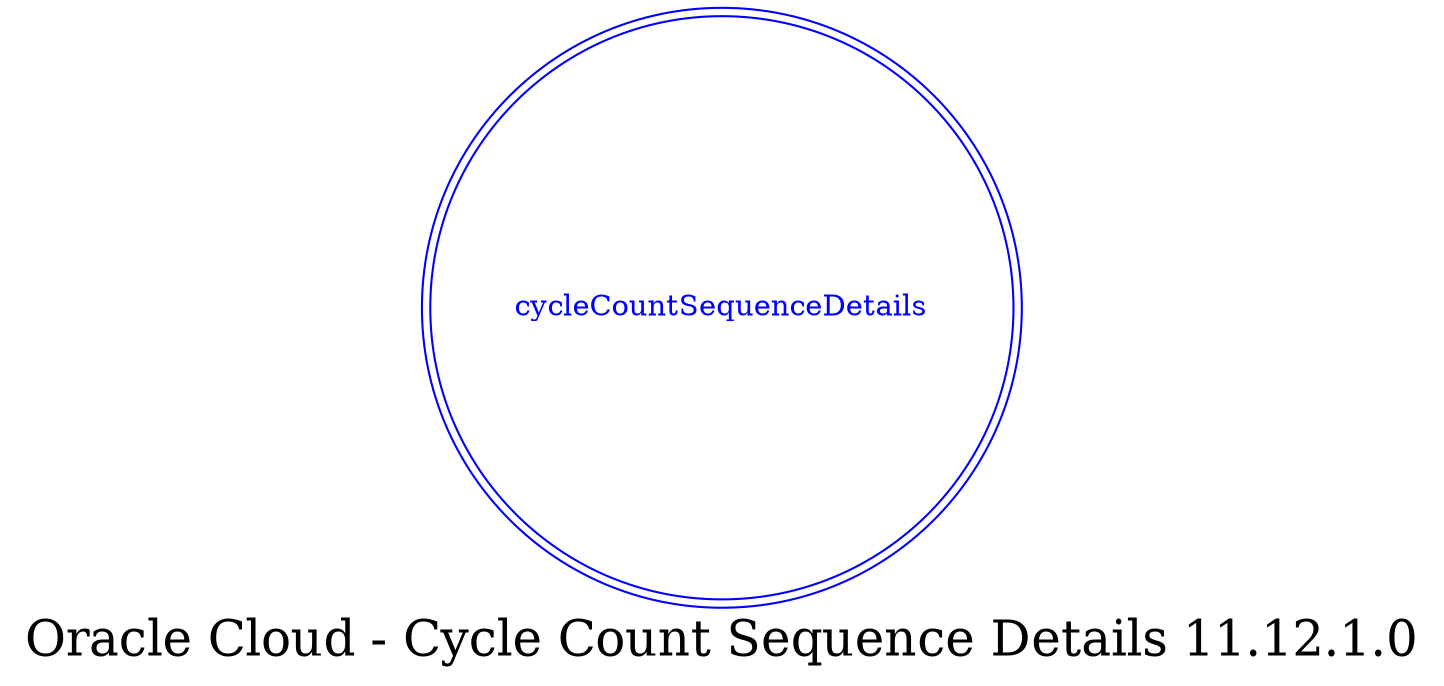 digraph LexiconGraph {
graph[label="Oracle Cloud - Cycle Count Sequence Details 11.12.1.0", fontsize=24]
splines=true
"cycleCountSequenceDetails" [color=blue, fontcolor=blue, shape=doublecircle]
}
